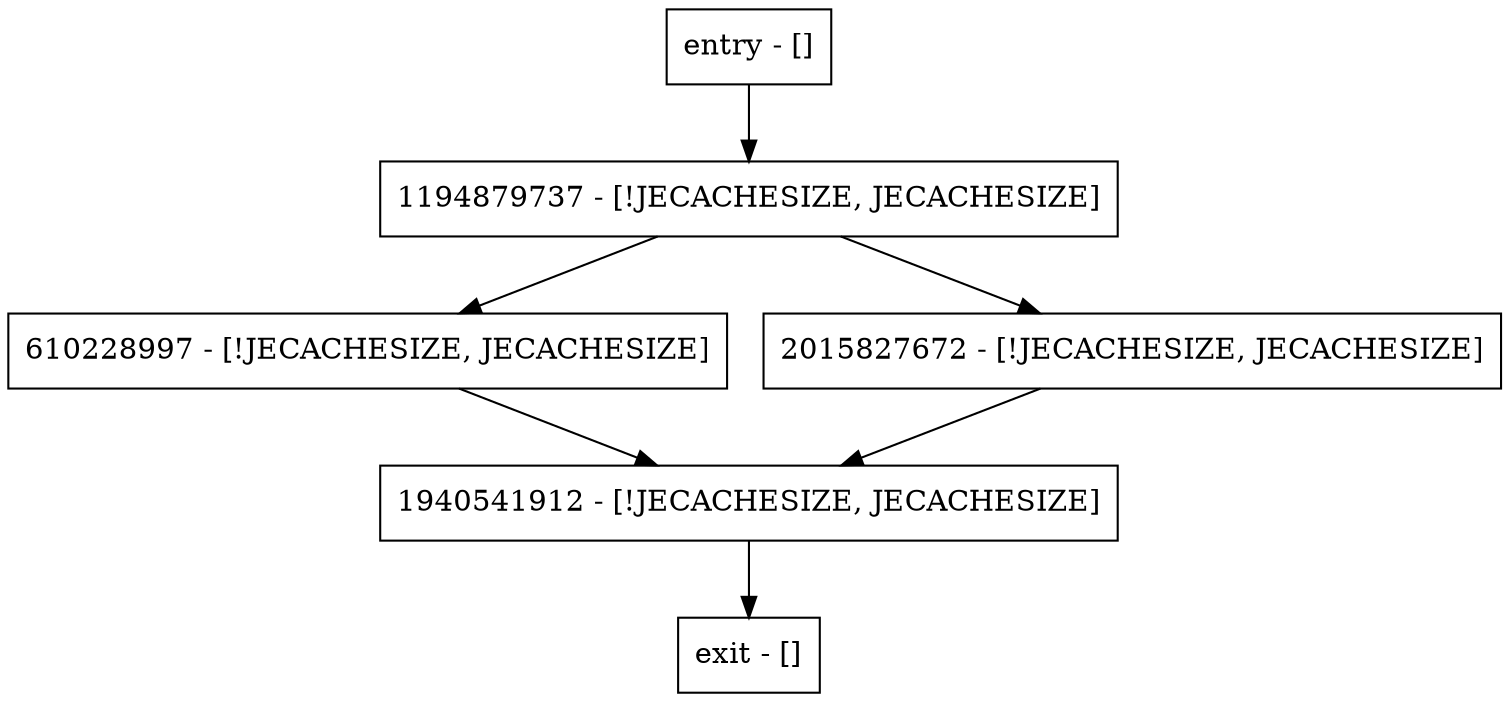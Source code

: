 digraph moveBack {
node [shape=record];
entry [label="entry - []"];
exit [label="exit - []"];
1940541912 [label="1940541912 - [!JECACHESIZE, JECACHESIZE]"];
610228997 [label="610228997 - [!JECACHESIZE, JECACHESIZE]"];
1194879737 [label="1194879737 - [!JECACHESIZE, JECACHESIZE]"];
2015827672 [label="2015827672 - [!JECACHESIZE, JECACHESIZE]"];
entry;
exit;
entry -> 1194879737;
1940541912 -> exit;
610228997 -> 1940541912;
1194879737 -> 610228997;
1194879737 -> 2015827672;
2015827672 -> 1940541912;
}
